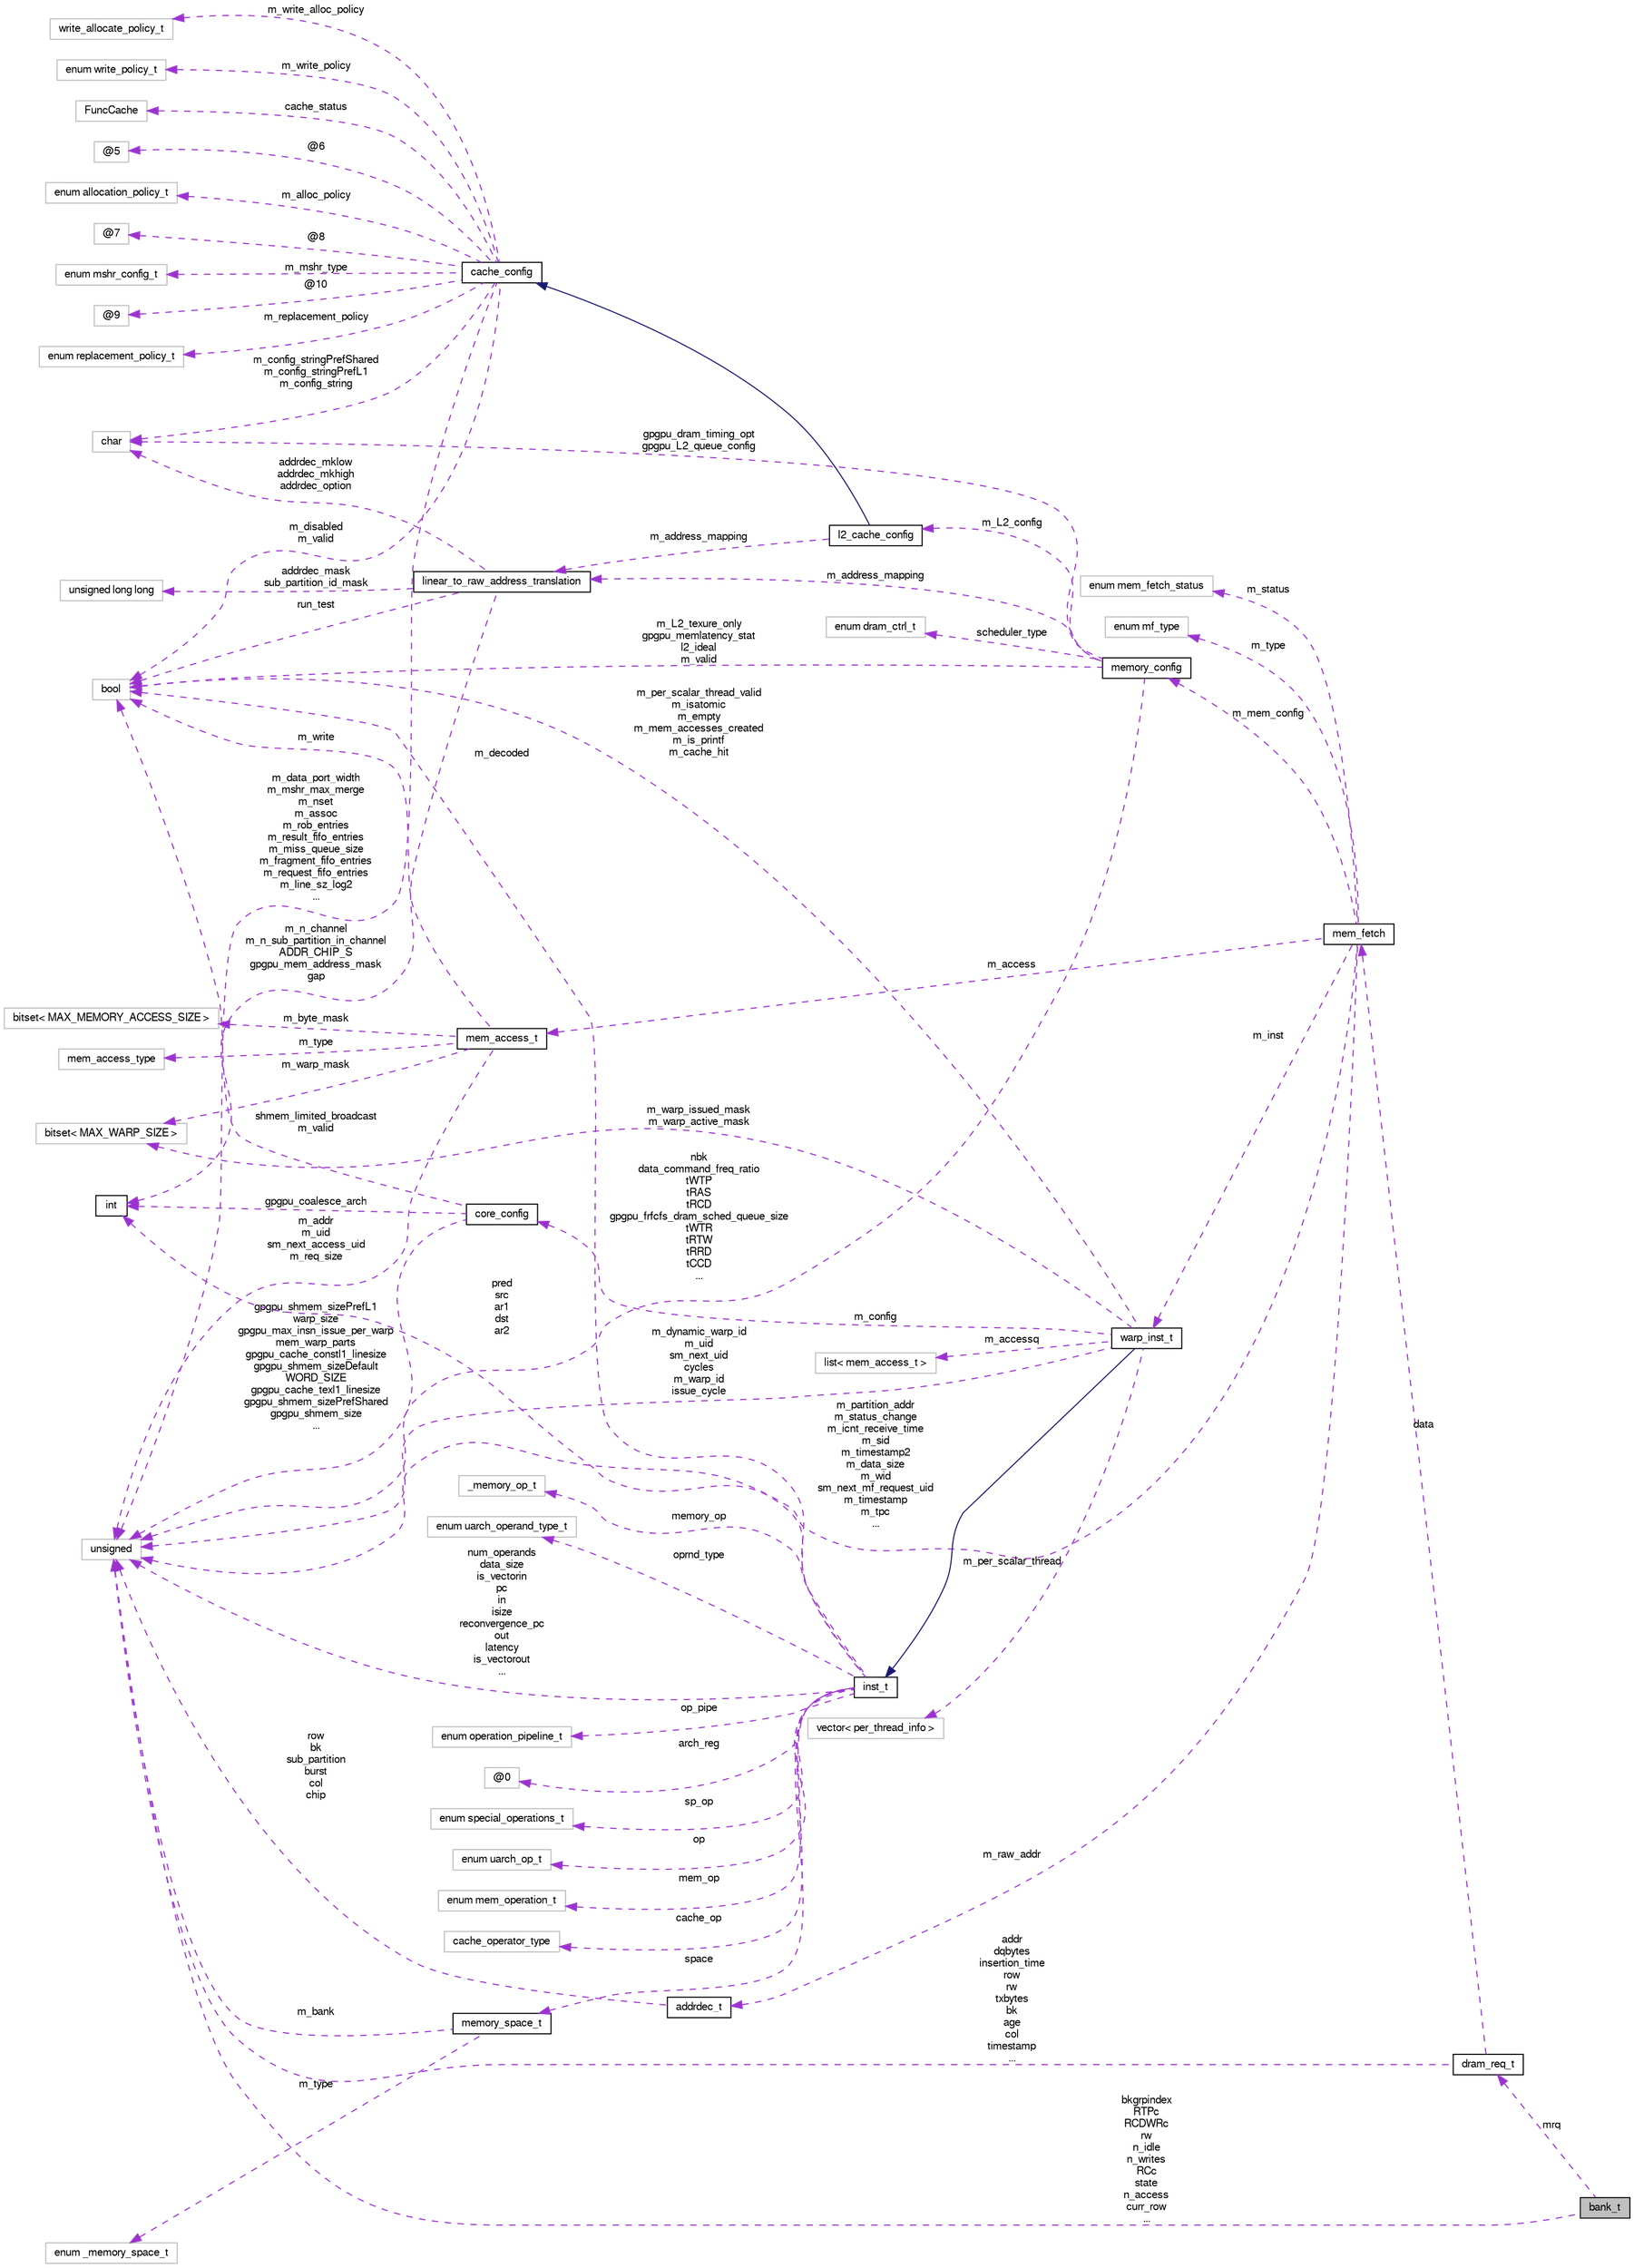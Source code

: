 digraph G
{
  bgcolor="transparent";
  edge [fontname="FreeSans",fontsize="10",labelfontname="FreeSans",labelfontsize="10"];
  node [fontname="FreeSans",fontsize="10",shape=record];
  rankdir=LR;
  Node1 [label="bank_t",height=0.2,width=0.4,color="black", fillcolor="grey75", style="filled" fontcolor="black"];
  Node2 -> Node1 [dir=back,color="darkorchid3",fontsize="10",style="dashed",label="mrq",fontname="FreeSans"];
  Node2 [label="dram_req_t",height=0.2,width=0.4,color="black",URL="$classdram__req__t.html"];
  Node3 -> Node2 [dir=back,color="darkorchid3",fontsize="10",style="dashed",label="data",fontname="FreeSans"];
  Node3 [label="mem_fetch",height=0.2,width=0.4,color="black",URL="$classmem__fetch.html"];
  Node4 -> Node3 [dir=back,color="darkorchid3",fontsize="10",style="dashed",label="m_type",fontname="FreeSans"];
  Node4 [label="enum mf_type",height=0.2,width=0.4,color="grey75"];
  Node5 -> Node3 [dir=back,color="darkorchid3",fontsize="10",style="dashed",label="m_mem_config",fontname="FreeSans"];
  Node5 [label="memory_config",height=0.2,width=0.4,color="black",URL="$structmemory__config.html"];
  Node6 -> Node5 [dir=back,color="darkorchid3",fontsize="10",style="dashed",label="scheduler_type",fontname="FreeSans"];
  Node6 [label="enum dram_ctrl_t",height=0.2,width=0.4,color="grey75"];
  Node7 -> Node5 [dir=back,color="darkorchid3",fontsize="10",style="dashed",label="gpgpu_dram_timing_opt\ngpgpu_L2_queue_config",fontname="FreeSans"];
  Node7 [label="char",height=0.2,width=0.4,color="grey75"];
  Node8 -> Node5 [dir=back,color="darkorchid3",fontsize="10",style="dashed",label="m_L2_texure_only\ngpgpu_memlatency_stat\nl2_ideal\nm_valid",fontname="FreeSans"];
  Node8 [label="bool",height=0.2,width=0.4,color="grey75"];
  Node9 -> Node5 [dir=back,color="darkorchid3",fontsize="10",style="dashed",label="nbk\ndata_command_freq_ratio\ntWTP\ntRAS\ntRCD\ngpgpu_frfcfs_dram_sched_queue_size\ntWTR\ntRTW\ntRRD\ntCCD\n...",fontname="FreeSans"];
  Node9 [label="unsigned",height=0.2,width=0.4,color="grey75"];
  Node10 -> Node5 [dir=back,color="darkorchid3",fontsize="10",style="dashed",label="m_address_mapping",fontname="FreeSans"];
  Node10 [label="linear_to_raw_address_translation",height=0.2,width=0.4,color="black",URL="$classlinear__to__raw__address__translation.html"];
  Node11 -> Node10 [dir=back,color="darkorchid3",fontsize="10",style="dashed",label="addrdec_mask\nsub_partition_id_mask",fontname="FreeSans"];
  Node11 [label="unsigned long long",height=0.2,width=0.4,color="grey75"];
  Node7 -> Node10 [dir=back,color="darkorchid3",fontsize="10",style="dashed",label="addrdec_mklow\naddrdec_mkhigh\naddrdec_option",fontname="FreeSans"];
  Node12 -> Node10 [dir=back,color="darkorchid3",fontsize="10",style="dashed",label="m_n_channel\nm_n_sub_partition_in_channel\nADDR_CHIP_S\ngpgpu_mem_address_mask\ngap",fontname="FreeSans"];
  Node12 [label="int",height=0.2,width=0.4,color="black",URL="$classint.html"];
  Node8 -> Node10 [dir=back,color="darkorchid3",fontsize="10",style="dashed",label="run_test",fontname="FreeSans"];
  Node13 -> Node5 [dir=back,color="darkorchid3",fontsize="10",style="dashed",label="m_L2_config",fontname="FreeSans"];
  Node13 [label="l2_cache_config",height=0.2,width=0.4,color="black",URL="$classl2__cache__config.html"];
  Node14 -> Node13 [dir=back,color="midnightblue",fontsize="10",style="solid",fontname="FreeSans"];
  Node14 [label="cache_config",height=0.2,width=0.4,color="black",URL="$classcache__config.html"];
  Node7 -> Node14 [dir=back,color="darkorchid3",fontsize="10",style="dashed",label="m_config_stringPrefShared\nm_config_stringPrefL1\nm_config_string",fontname="FreeSans"];
  Node15 -> Node14 [dir=back,color="darkorchid3",fontsize="10",style="dashed",label="m_write_alloc_policy",fontname="FreeSans"];
  Node15 [label="write_allocate_policy_t",height=0.2,width=0.4,color="grey75"];
  Node16 -> Node14 [dir=back,color="darkorchid3",fontsize="10",style="dashed",label="m_write_policy",fontname="FreeSans"];
  Node16 [label="enum write_policy_t",height=0.2,width=0.4,color="grey75"];
  Node8 -> Node14 [dir=back,color="darkorchid3",fontsize="10",style="dashed",label="m_disabled\nm_valid",fontname="FreeSans"];
  Node17 -> Node14 [dir=back,color="darkorchid3",fontsize="10",style="dashed",label="cache_status",fontname="FreeSans"];
  Node17 [label="FuncCache",height=0.2,width=0.4,color="grey75"];
  Node18 -> Node14 [dir=back,color="darkorchid3",fontsize="10",style="dashed",label="@6",fontname="FreeSans"];
  Node18 [label="@5",height=0.2,width=0.4,color="grey75"];
  Node19 -> Node14 [dir=back,color="darkorchid3",fontsize="10",style="dashed",label="m_alloc_policy",fontname="FreeSans"];
  Node19 [label="enum allocation_policy_t",height=0.2,width=0.4,color="grey75"];
  Node20 -> Node14 [dir=back,color="darkorchid3",fontsize="10",style="dashed",label="@8",fontname="FreeSans"];
  Node20 [label="@7",height=0.2,width=0.4,color="grey75"];
  Node21 -> Node14 [dir=back,color="darkorchid3",fontsize="10",style="dashed",label="m_mshr_type",fontname="FreeSans"];
  Node21 [label="enum mshr_config_t",height=0.2,width=0.4,color="grey75"];
  Node9 -> Node14 [dir=back,color="darkorchid3",fontsize="10",style="dashed",label="m_data_port_width\nm_mshr_max_merge\nm_nset\nm_assoc\nm_rob_entries\nm_result_fifo_entries\nm_miss_queue_size\nm_fragment_fifo_entries\nm_request_fifo_entries\nm_line_sz_log2\n...",fontname="FreeSans"];
  Node22 -> Node14 [dir=back,color="darkorchid3",fontsize="10",style="dashed",label="@10",fontname="FreeSans"];
  Node22 [label="@9",height=0.2,width=0.4,color="grey75"];
  Node23 -> Node14 [dir=back,color="darkorchid3",fontsize="10",style="dashed",label="m_replacement_policy",fontname="FreeSans"];
  Node23 [label="enum replacement_policy_t",height=0.2,width=0.4,color="grey75"];
  Node10 -> Node13 [dir=back,color="darkorchid3",fontsize="10",style="dashed",label="m_address_mapping",fontname="FreeSans"];
  Node24 -> Node3 [dir=back,color="darkorchid3",fontsize="10",style="dashed",label="m_inst",fontname="FreeSans"];
  Node24 [label="warp_inst_t",height=0.2,width=0.4,color="black",URL="$classwarp__inst__t.html"];
  Node25 -> Node24 [dir=back,color="midnightblue",fontsize="10",style="solid",fontname="FreeSans"];
  Node25 [label="inst_t",height=0.2,width=0.4,color="black",URL="$classinst__t.html"];
  Node26 -> Node25 [dir=back,color="darkorchid3",fontsize="10",style="dashed",label="arch_reg",fontname="FreeSans"];
  Node26 [label="@0",height=0.2,width=0.4,color="grey75"];
  Node27 -> Node25 [dir=back,color="darkorchid3",fontsize="10",style="dashed",label="sp_op",fontname="FreeSans"];
  Node27 [label="enum special_operations_t",height=0.2,width=0.4,color="grey75"];
  Node28 -> Node25 [dir=back,color="darkorchid3",fontsize="10",style="dashed",label="op",fontname="FreeSans"];
  Node28 [label="enum uarch_op_t",height=0.2,width=0.4,color="grey75"];
  Node29 -> Node25 [dir=back,color="darkorchid3",fontsize="10",style="dashed",label="mem_op",fontname="FreeSans"];
  Node29 [label="enum mem_operation_t",height=0.2,width=0.4,color="grey75"];
  Node30 -> Node25 [dir=back,color="darkorchid3",fontsize="10",style="dashed",label="cache_op",fontname="FreeSans"];
  Node30 [label="cache_operator_type",height=0.2,width=0.4,color="grey75"];
  Node31 -> Node25 [dir=back,color="darkorchid3",fontsize="10",style="dashed",label="space",fontname="FreeSans"];
  Node31 [label="memory_space_t",height=0.2,width=0.4,color="black",URL="$classmemory__space__t.html"];
  Node32 -> Node31 [dir=back,color="darkorchid3",fontsize="10",style="dashed",label="m_type",fontname="FreeSans"];
  Node32 [label="enum _memory_space_t",height=0.2,width=0.4,color="grey75"];
  Node9 -> Node31 [dir=back,color="darkorchid3",fontsize="10",style="dashed",label="m_bank",fontname="FreeSans"];
  Node12 -> Node25 [dir=back,color="darkorchid3",fontsize="10",style="dashed",label="pred\nsrc\nar1\ndst\nar2",fontname="FreeSans"];
  Node33 -> Node25 [dir=back,color="darkorchid3",fontsize="10",style="dashed",label="memory_op",fontname="FreeSans"];
  Node33 [label="_memory_op_t",height=0.2,width=0.4,color="grey75"];
  Node8 -> Node25 [dir=back,color="darkorchid3",fontsize="10",style="dashed",label="m_decoded",fontname="FreeSans"];
  Node34 -> Node25 [dir=back,color="darkorchid3",fontsize="10",style="dashed",label="oprnd_type",fontname="FreeSans"];
  Node34 [label="enum uarch_operand_type_t",height=0.2,width=0.4,color="grey75"];
  Node9 -> Node25 [dir=back,color="darkorchid3",fontsize="10",style="dashed",label="num_operands\ndata_size\nis_vectorin\npc\nin\nisize\nreconvergence_pc\nout\nlatency\nis_vectorout\n...",fontname="FreeSans"];
  Node35 -> Node25 [dir=back,color="darkorchid3",fontsize="10",style="dashed",label="op_pipe",fontname="FreeSans"];
  Node35 [label="enum operation_pipeline_t",height=0.2,width=0.4,color="grey75"];
  Node36 -> Node24 [dir=back,color="darkorchid3",fontsize="10",style="dashed",label="m_warp_issued_mask\nm_warp_active_mask",fontname="FreeSans"];
  Node36 [label="bitset\< MAX_WARP_SIZE \>",height=0.2,width=0.4,color="grey75"];
  Node37 -> Node24 [dir=back,color="darkorchid3",fontsize="10",style="dashed",label="m_accessq",fontname="FreeSans"];
  Node37 [label="list\< mem_access_t \>",height=0.2,width=0.4,color="grey75"];
  Node38 -> Node24 [dir=back,color="darkorchid3",fontsize="10",style="dashed",label="m_config",fontname="FreeSans"];
  Node38 [label="core_config",height=0.2,width=0.4,color="black",URL="$structcore__config.html"];
  Node12 -> Node38 [dir=back,color="darkorchid3",fontsize="10",style="dashed",label="gpgpu_coalesce_arch",fontname="FreeSans"];
  Node8 -> Node38 [dir=back,color="darkorchid3",fontsize="10",style="dashed",label="shmem_limited_broadcast\nm_valid",fontname="FreeSans"];
  Node9 -> Node38 [dir=back,color="darkorchid3",fontsize="10",style="dashed",label="gpgpu_shmem_sizePrefL1\nwarp_size\ngpgpu_max_insn_issue_per_warp\nmem_warp_parts\ngpgpu_cache_constl1_linesize\ngpgpu_shmem_sizeDefault\nWORD_SIZE\ngpgpu_cache_texl1_linesize\ngpgpu_shmem_sizePrefShared\ngpgpu_shmem_size\n...",fontname="FreeSans"];
  Node8 -> Node24 [dir=back,color="darkorchid3",fontsize="10",style="dashed",label="m_per_scalar_thread_valid\nm_isatomic\nm_empty\nm_mem_accesses_created\nm_is_printf\nm_cache_hit",fontname="FreeSans"];
  Node39 -> Node24 [dir=back,color="darkorchid3",fontsize="10",style="dashed",label="m_per_scalar_thread",fontname="FreeSans"];
  Node39 [label="vector\< per_thread_info \>",height=0.2,width=0.4,color="grey75"];
  Node9 -> Node24 [dir=back,color="darkorchid3",fontsize="10",style="dashed",label="m_dynamic_warp_id\nm_uid\nsm_next_uid\ncycles\nm_warp_id\nissue_cycle",fontname="FreeSans"];
  Node40 -> Node3 [dir=back,color="darkorchid3",fontsize="10",style="dashed",label="m_raw_addr",fontname="FreeSans"];
  Node40 [label="addrdec_t",height=0.2,width=0.4,color="black",URL="$structaddrdec__t.html"];
  Node9 -> Node40 [dir=back,color="darkorchid3",fontsize="10",style="dashed",label="row\nbk\nsub_partition\nburst\ncol\nchip",fontname="FreeSans"];
  Node41 -> Node3 [dir=back,color="darkorchid3",fontsize="10",style="dashed",label="m_access",fontname="FreeSans"];
  Node41 [label="mem_access_t",height=0.2,width=0.4,color="black",URL="$classmem__access__t.html"];
  Node42 -> Node41 [dir=back,color="darkorchid3",fontsize="10",style="dashed",label="m_byte_mask",fontname="FreeSans"];
  Node42 [label="bitset\< MAX_MEMORY_ACCESS_SIZE \>",height=0.2,width=0.4,color="grey75"];
  Node36 -> Node41 [dir=back,color="darkorchid3",fontsize="10",style="dashed",label="m_warp_mask",fontname="FreeSans"];
  Node8 -> Node41 [dir=back,color="darkorchid3",fontsize="10",style="dashed",label="m_write",fontname="FreeSans"];
  Node9 -> Node41 [dir=back,color="darkorchid3",fontsize="10",style="dashed",label="m_addr\nm_uid\nsm_next_access_uid\nm_req_size",fontname="FreeSans"];
  Node43 -> Node41 [dir=back,color="darkorchid3",fontsize="10",style="dashed",label="m_type",fontname="FreeSans"];
  Node43 [label="mem_access_type",height=0.2,width=0.4,color="grey75"];
  Node44 -> Node3 [dir=back,color="darkorchid3",fontsize="10",style="dashed",label="m_status",fontname="FreeSans"];
  Node44 [label="enum mem_fetch_status",height=0.2,width=0.4,color="grey75"];
  Node9 -> Node3 [dir=back,color="darkorchid3",fontsize="10",style="dashed",label="m_partition_addr\nm_status_change\nm_icnt_receive_time\nm_sid\nm_timestamp2\nm_data_size\nm_wid\nsm_next_mf_request_uid\nm_timestamp\nm_tpc\n...",fontname="FreeSans"];
  Node9 -> Node2 [dir=back,color="darkorchid3",fontsize="10",style="dashed",label="addr\ndqbytes\ninsertion_time\nrow\nrw\ntxbytes\nbk\nage\ncol\ntimestamp\n...",fontname="FreeSans"];
  Node9 -> Node1 [dir=back,color="darkorchid3",fontsize="10",style="dashed",label="bkgrpindex\nRTPc\nRCDWRc\nrw\nn_idle\nn_writes\nRCc\nstate\nn_access\ncurr_row\n...",fontname="FreeSans"];
}
